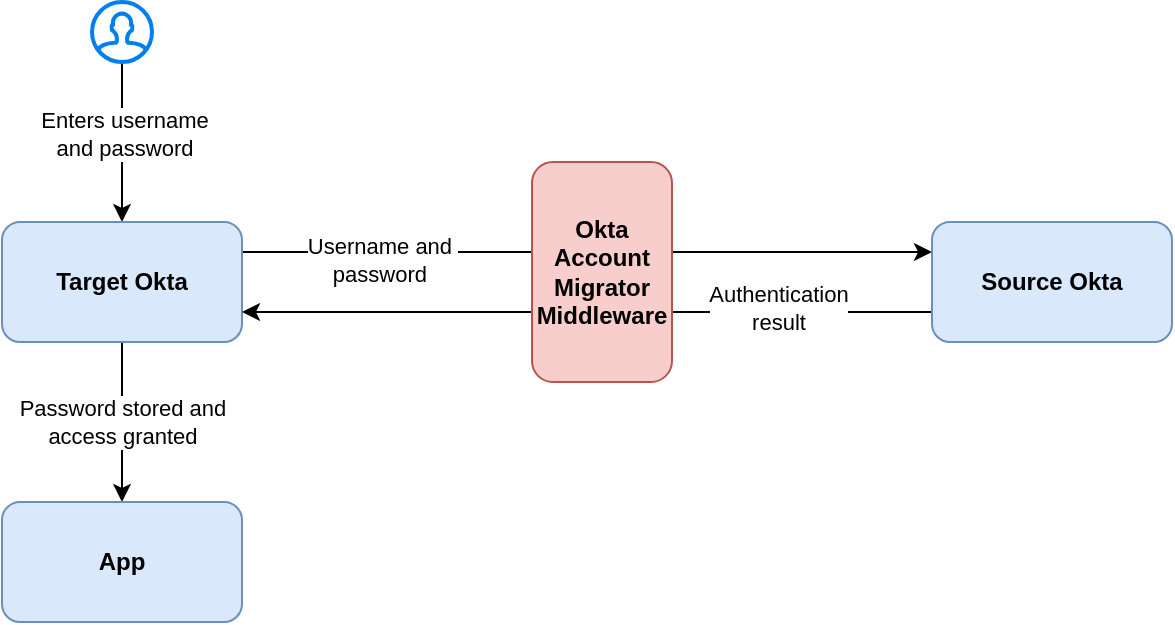 <mxfile version="24.2.5" type="device">
  <diagram name="Page-1" id="4qV5im-uyx3e8O83S40s">
    <mxGraphModel dx="940" dy="660" grid="1" gridSize="10" guides="1" tooltips="1" connect="1" arrows="1" fold="1" page="1" pageScale="1" pageWidth="827" pageHeight="1169" math="0" shadow="0">
      <root>
        <mxCell id="0" />
        <mxCell id="1" parent="0" />
        <mxCell id="P3BAwu3zGgYxJAtaR1hX-3" style="edgeStyle=orthogonalEdgeStyle;rounded=0;orthogonalLoop=1;jettySize=auto;html=1;entryX=0.5;entryY=0;entryDx=0;entryDy=0;" edge="1" parent="1" source="P3BAwu3zGgYxJAtaR1hX-1" target="P3BAwu3zGgYxJAtaR1hX-2">
          <mxGeometry relative="1" as="geometry" />
        </mxCell>
        <mxCell id="P3BAwu3zGgYxJAtaR1hX-5" value="Enters username &lt;br&gt;and password" style="edgeLabel;html=1;align=center;verticalAlign=middle;resizable=0;points=[];" vertex="1" connectable="0" parent="P3BAwu3zGgYxJAtaR1hX-3">
          <mxGeometry x="-0.114" y="1" relative="1" as="geometry">
            <mxPoint as="offset" />
          </mxGeometry>
        </mxCell>
        <mxCell id="P3BAwu3zGgYxJAtaR1hX-1" value="" style="html=1;verticalLabelPosition=bottom;align=center;labelBackgroundColor=#ffffff;verticalAlign=top;strokeWidth=2;strokeColor=#0080F0;shadow=0;dashed=0;shape=mxgraph.ios7.icons.user;" vertex="1" parent="1">
          <mxGeometry x="220" y="170" width="30" height="30" as="geometry" />
        </mxCell>
        <mxCell id="P3BAwu3zGgYxJAtaR1hX-12" style="edgeStyle=orthogonalEdgeStyle;rounded=0;orthogonalLoop=1;jettySize=auto;html=1;exitX=1;exitY=0.25;exitDx=0;exitDy=0;entryX=0;entryY=0.25;entryDx=0;entryDy=0;" edge="1" parent="1" source="P3BAwu3zGgYxJAtaR1hX-2" target="P3BAwu3zGgYxJAtaR1hX-4">
          <mxGeometry relative="1" as="geometry" />
        </mxCell>
        <mxCell id="P3BAwu3zGgYxJAtaR1hX-13" value="Username and&amp;nbsp;&lt;br&gt;password&amp;nbsp;" style="edgeLabel;html=1;align=center;verticalAlign=middle;resizable=0;points=[];" vertex="1" connectable="0" parent="P3BAwu3zGgYxJAtaR1hX-12">
          <mxGeometry x="-0.594" y="-4" relative="1" as="geometry">
            <mxPoint as="offset" />
          </mxGeometry>
        </mxCell>
        <mxCell id="P3BAwu3zGgYxJAtaR1hX-16" value="Password stored and &lt;br&gt;access granted" style="edgeStyle=orthogonalEdgeStyle;rounded=0;orthogonalLoop=1;jettySize=auto;html=1;entryX=0.5;entryY=0;entryDx=0;entryDy=0;" edge="1" parent="1" source="P3BAwu3zGgYxJAtaR1hX-2" target="P3BAwu3zGgYxJAtaR1hX-7">
          <mxGeometry relative="1" as="geometry" />
        </mxCell>
        <mxCell id="P3BAwu3zGgYxJAtaR1hX-2" value="&lt;b&gt;Target Okta&lt;/b&gt;" style="rounded=1;whiteSpace=wrap;html=1;fillColor=#dae8fc;strokeColor=#6c8ebf;" vertex="1" parent="1">
          <mxGeometry x="175" y="280" width="120" height="60" as="geometry" />
        </mxCell>
        <mxCell id="P3BAwu3zGgYxJAtaR1hX-14" style="edgeStyle=orthogonalEdgeStyle;rounded=0;orthogonalLoop=1;jettySize=auto;html=1;exitX=0;exitY=0.75;exitDx=0;exitDy=0;entryX=1;entryY=0.75;entryDx=0;entryDy=0;" edge="1" parent="1" source="P3BAwu3zGgYxJAtaR1hX-4" target="P3BAwu3zGgYxJAtaR1hX-2">
          <mxGeometry relative="1" as="geometry" />
        </mxCell>
        <mxCell id="P3BAwu3zGgYxJAtaR1hX-15" value="Authentication &lt;br&gt;result" style="edgeLabel;html=1;align=center;verticalAlign=middle;resizable=0;points=[];" vertex="1" connectable="0" parent="P3BAwu3zGgYxJAtaR1hX-14">
          <mxGeometry x="-0.554" y="-2" relative="1" as="geometry">
            <mxPoint as="offset" />
          </mxGeometry>
        </mxCell>
        <mxCell id="P3BAwu3zGgYxJAtaR1hX-4" value="&lt;b&gt;Source Okta&lt;/b&gt;" style="rounded=1;whiteSpace=wrap;html=1;fillColor=#dae8fc;strokeColor=#6c8ebf;" vertex="1" parent="1">
          <mxGeometry x="640" y="280" width="120" height="60" as="geometry" />
        </mxCell>
        <mxCell id="P3BAwu3zGgYxJAtaR1hX-6" value="Okta Account Migrator &lt;br&gt;Middleware" style="rounded=1;whiteSpace=wrap;html=1;fillColor=#f8cecc;strokeColor=#b85450;fontStyle=1" vertex="1" parent="1">
          <mxGeometry x="440" y="250" width="70" height="110" as="geometry" />
        </mxCell>
        <mxCell id="P3BAwu3zGgYxJAtaR1hX-7" value="&lt;b&gt;App&lt;/b&gt;" style="rounded=1;whiteSpace=wrap;html=1;fillColor=#dae8fc;strokeColor=#6c8ebf;" vertex="1" parent="1">
          <mxGeometry x="175" y="420" width="120" height="60" as="geometry" />
        </mxCell>
      </root>
    </mxGraphModel>
  </diagram>
</mxfile>
